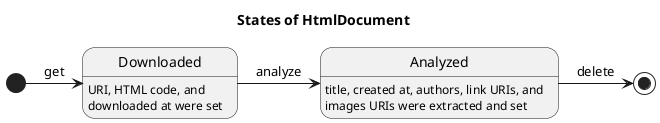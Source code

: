 @startuml
'https://plantuml.com/state-diagram
hide empty description

title States of HtmlDocument

[*] -right-> Downloaded : get
Downloaded -right-> Analyzed : analyze
Downloaded : URI, HTML code, and\ndownloaded at were set
Analyzed -right-> [*] : delete
Analyzed : title, created at, authors, link URIs, and\nimages URIs were extracted and set

@enduml
